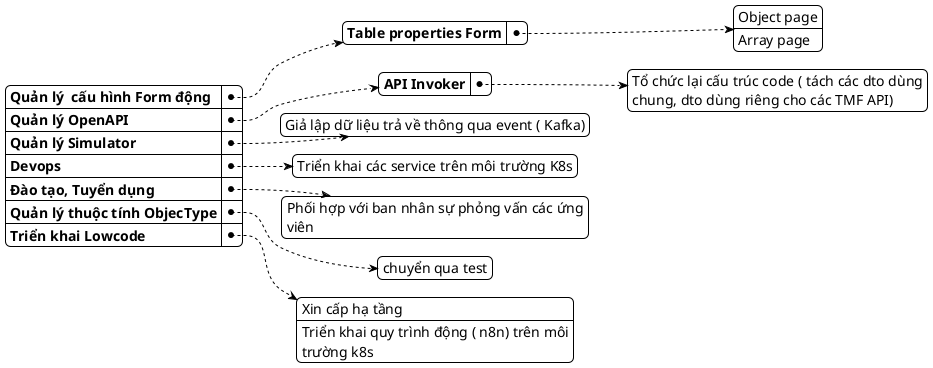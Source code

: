 @startyaml
!theme plain

Quản lý  cấu hình Form động:
    Table properties Form:
        - Object page
        - Array page
Quản lý OpenAPI:
    API Invoker:
       - Tổ chức lại cấu trúc code ( tách các dto dùng chung, dto dùng riêng cho các TMF API)
Quản lý Simulator:
    - Giả lập dữ liệu trả về thông qua event ( Kafka) 
Devops:
    - Triển khai các service trên môi trường K8s
Đào tạo, Tuyển dụng:
    - Phối hợp với ban nhân sự phỏng vấn các ứng viên 
Quản lý thuộc tính ObjecType: 
    - chuyển qua test
Triển khai Lowcode:
    - Xin cấp hạ tầng
    - Triển khai quy trình động ( n8n) trên môi trường k8s
@endyaml